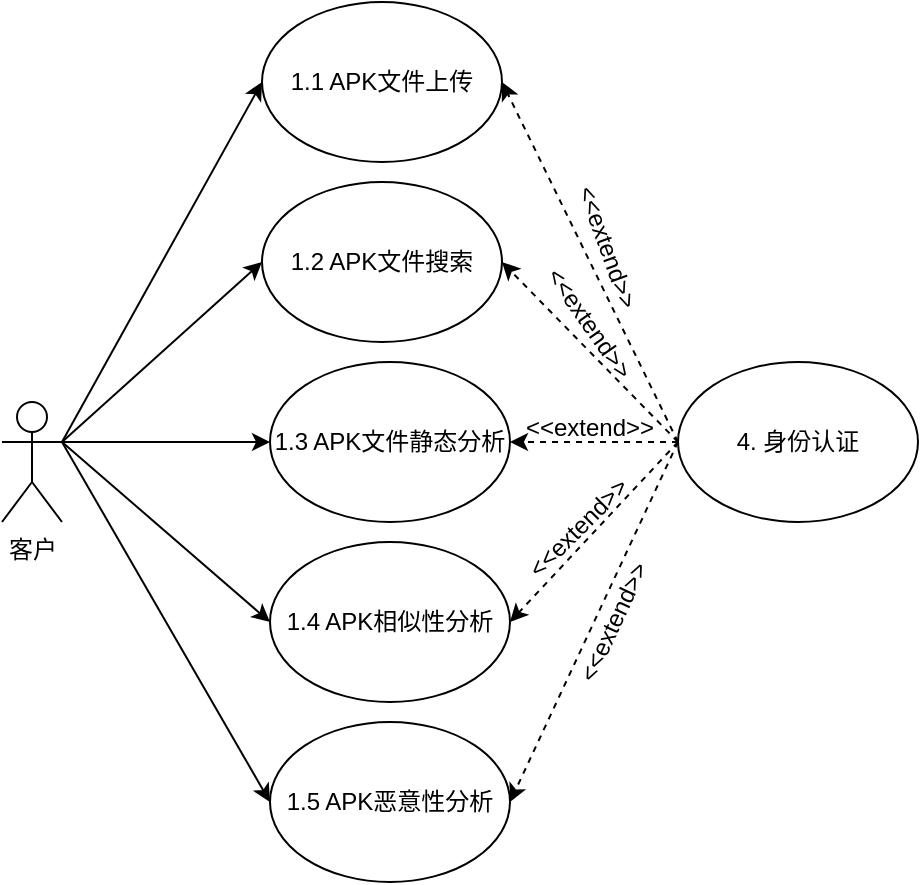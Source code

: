 <mxfile version="23.1.8" type="github">
  <diagram name="第 1 页" id="yEZOCpddBqTjKLaMzBPA">
    <mxGraphModel dx="1050" dy="574" grid="1" gridSize="10" guides="1" tooltips="1" connect="1" arrows="1" fold="1" page="1" pageScale="1" pageWidth="827" pageHeight="1169" math="0" shadow="0">
      <root>
        <mxCell id="0" />
        <mxCell id="1" parent="0" />
        <mxCell id="uQjOitA8qZ1kEQDeVXDY-2" style="rounded=0;orthogonalLoop=1;jettySize=auto;html=1;exitX=1;exitY=0.333;exitDx=0;exitDy=0;exitPerimeter=0;entryX=0;entryY=0.5;entryDx=0;entryDy=0;" parent="1" source="uQjOitA8qZ1kEQDeVXDY-4" target="uQjOitA8qZ1kEQDeVXDY-9" edge="1">
          <mxGeometry relative="1" as="geometry" />
        </mxCell>
        <mxCell id="uQjOitA8qZ1kEQDeVXDY-3" style="rounded=0;orthogonalLoop=1;jettySize=auto;html=1;exitX=1;exitY=0.333;exitDx=0;exitDy=0;exitPerimeter=0;entryX=0;entryY=0.5;entryDx=0;entryDy=0;" parent="1" source="uQjOitA8qZ1kEQDeVXDY-4" target="uQjOitA8qZ1kEQDeVXDY-10" edge="1">
          <mxGeometry relative="1" as="geometry" />
        </mxCell>
        <mxCell id="uQjOitA8qZ1kEQDeVXDY-20" style="rounded=0;orthogonalLoop=1;jettySize=auto;html=1;exitX=1;exitY=0.333;exitDx=0;exitDy=0;exitPerimeter=0;entryX=0;entryY=0.5;entryDx=0;entryDy=0;" parent="1" source="uQjOitA8qZ1kEQDeVXDY-4" target="uQjOitA8qZ1kEQDeVXDY-19" edge="1">
          <mxGeometry relative="1" as="geometry" />
        </mxCell>
        <mxCell id="uQjOitA8qZ1kEQDeVXDY-24" style="rounded=0;orthogonalLoop=1;jettySize=auto;html=1;exitX=1;exitY=0.333;exitDx=0;exitDy=0;exitPerimeter=0;entryX=0;entryY=0.5;entryDx=0;entryDy=0;" parent="1" source="uQjOitA8qZ1kEQDeVXDY-4" target="uQjOitA8qZ1kEQDeVXDY-23" edge="1">
          <mxGeometry relative="1" as="geometry" />
        </mxCell>
        <mxCell id="P5pUbYpjrYtXW98-HuD3-9" style="rounded=0;orthogonalLoop=1;jettySize=auto;html=1;exitX=1;exitY=0.333;exitDx=0;exitDy=0;exitPerimeter=0;entryX=0;entryY=0.5;entryDx=0;entryDy=0;" edge="1" parent="1" source="uQjOitA8qZ1kEQDeVXDY-4" target="P5pUbYpjrYtXW98-HuD3-4">
          <mxGeometry relative="1" as="geometry" />
        </mxCell>
        <mxCell id="uQjOitA8qZ1kEQDeVXDY-4" value="客户" style="shape=umlActor;verticalLabelPosition=bottom;verticalAlign=top;html=1;outlineConnect=0;" parent="1" vertex="1">
          <mxGeometry x="220" y="330" width="30" height="60" as="geometry" />
        </mxCell>
        <mxCell id="uQjOitA8qZ1kEQDeVXDY-9" value="1.1 APK文件上传" style="ellipse;whiteSpace=wrap;html=1;" parent="1" vertex="1">
          <mxGeometry x="350" y="130" width="120" height="80" as="geometry" />
        </mxCell>
        <mxCell id="uQjOitA8qZ1kEQDeVXDY-10" value="1.2 APK文件搜索" style="ellipse;whiteSpace=wrap;html=1;" parent="1" vertex="1">
          <mxGeometry x="350" y="220" width="120" height="80" as="geometry" />
        </mxCell>
        <mxCell id="uQjOitA8qZ1kEQDeVXDY-11" style="rounded=0;orthogonalLoop=1;jettySize=auto;html=1;exitX=0;exitY=0.5;exitDx=0;exitDy=0;entryX=1;entryY=0.5;entryDx=0;entryDy=0;dashed=1;" parent="1" source="uQjOitA8qZ1kEQDeVXDY-14" target="uQjOitA8qZ1kEQDeVXDY-9" edge="1">
          <mxGeometry relative="1" as="geometry" />
        </mxCell>
        <mxCell id="uQjOitA8qZ1kEQDeVXDY-12" style="rounded=0;orthogonalLoop=1;jettySize=auto;html=1;exitX=0;exitY=0.5;exitDx=0;exitDy=0;entryX=1;entryY=0.5;entryDx=0;entryDy=0;dashed=1;" parent="1" source="uQjOitA8qZ1kEQDeVXDY-14" target="uQjOitA8qZ1kEQDeVXDY-10" edge="1">
          <mxGeometry relative="1" as="geometry" />
        </mxCell>
        <mxCell id="P5pUbYpjrYtXW98-HuD3-2" style="edgeStyle=orthogonalEdgeStyle;rounded=0;orthogonalLoop=1;jettySize=auto;html=1;exitX=0;exitY=0.5;exitDx=0;exitDy=0;entryX=1;entryY=0.5;entryDx=0;entryDy=0;dashed=1;" edge="1" parent="1" source="uQjOitA8qZ1kEQDeVXDY-14" target="uQjOitA8qZ1kEQDeVXDY-19">
          <mxGeometry relative="1" as="geometry" />
        </mxCell>
        <mxCell id="P5pUbYpjrYtXW98-HuD3-5" style="rounded=0;orthogonalLoop=1;jettySize=auto;html=1;exitX=0;exitY=0.5;exitDx=0;exitDy=0;entryX=1;entryY=0.5;entryDx=0;entryDy=0;dashed=1;" edge="1" parent="1" source="uQjOitA8qZ1kEQDeVXDY-14" target="P5pUbYpjrYtXW98-HuD3-4">
          <mxGeometry relative="1" as="geometry" />
        </mxCell>
        <mxCell id="P5pUbYpjrYtXW98-HuD3-6" style="rounded=0;orthogonalLoop=1;jettySize=auto;html=1;exitX=0;exitY=0.5;exitDx=0;exitDy=0;entryX=1;entryY=0.5;entryDx=0;entryDy=0;dashed=1;" edge="1" parent="1" source="uQjOitA8qZ1kEQDeVXDY-14" target="uQjOitA8qZ1kEQDeVXDY-23">
          <mxGeometry relative="1" as="geometry" />
        </mxCell>
        <mxCell id="uQjOitA8qZ1kEQDeVXDY-14" value="4. 身份认证" style="ellipse;whiteSpace=wrap;html=1;" parent="1" vertex="1">
          <mxGeometry x="558" y="310" width="120" height="80" as="geometry" />
        </mxCell>
        <mxCell id="uQjOitA8qZ1kEQDeVXDY-16" value="&amp;lt;&amp;lt;extend&amp;gt;&amp;gt;" style="text;html=1;strokeColor=none;fillColor=none;align=center;verticalAlign=middle;whiteSpace=wrap;rounded=0;rotation=70;" parent="1" vertex="1">
          <mxGeometry x="488" y="240" width="70" height="25" as="geometry" />
        </mxCell>
        <mxCell id="uQjOitA8qZ1kEQDeVXDY-17" value="&amp;lt;&amp;lt;extend&amp;gt;&amp;gt;" style="text;html=1;strokeColor=none;fillColor=none;align=center;verticalAlign=middle;whiteSpace=wrap;rounded=0;rotation=55;" parent="1" vertex="1">
          <mxGeometry x="479" y="278" width="70" height="25" as="geometry" />
        </mxCell>
        <mxCell id="uQjOitA8qZ1kEQDeVXDY-19" value="1.3 APK文件静态分析" style="ellipse;whiteSpace=wrap;html=1;" parent="1" vertex="1">
          <mxGeometry x="354" y="310" width="120" height="80" as="geometry" />
        </mxCell>
        <mxCell id="uQjOitA8qZ1kEQDeVXDY-22" value="&amp;lt;&amp;lt;extend&amp;gt;&amp;gt;" style="text;html=1;strokeColor=none;fillColor=none;align=center;verticalAlign=middle;whiteSpace=wrap;rounded=0;rotation=0;" parent="1" vertex="1">
          <mxGeometry x="479" y="330" width="70" height="25" as="geometry" />
        </mxCell>
        <mxCell id="uQjOitA8qZ1kEQDeVXDY-23" value="1.5 APK恶意性分析" style="ellipse;whiteSpace=wrap;html=1;" parent="1" vertex="1">
          <mxGeometry x="354" y="490" width="120" height="80" as="geometry" />
        </mxCell>
        <mxCell id="uQjOitA8qZ1kEQDeVXDY-26" value="&amp;lt;&amp;lt;extend&amp;gt;&amp;gt;" style="text;html=1;strokeColor=none;fillColor=none;align=center;verticalAlign=middle;whiteSpace=wrap;rounded=0;rotation=-65;" parent="1" vertex="1">
          <mxGeometry x="488" y="427.5" width="76" height="25" as="geometry" />
        </mxCell>
        <mxCell id="P5pUbYpjrYtXW98-HuD3-4" value="1.4 APK相似性分析" style="ellipse;whiteSpace=wrap;html=1;" vertex="1" parent="1">
          <mxGeometry x="354" y="400" width="120" height="80" as="geometry" />
        </mxCell>
        <mxCell id="P5pUbYpjrYtXW98-HuD3-7" value="&amp;lt;&amp;lt;extend&amp;gt;&amp;gt;" style="text;html=1;strokeColor=none;fillColor=none;align=center;verticalAlign=middle;whiteSpace=wrap;rounded=0;rotation=-45;" vertex="1" parent="1">
          <mxGeometry x="470" y="380" width="76" height="25" as="geometry" />
        </mxCell>
      </root>
    </mxGraphModel>
  </diagram>
</mxfile>
